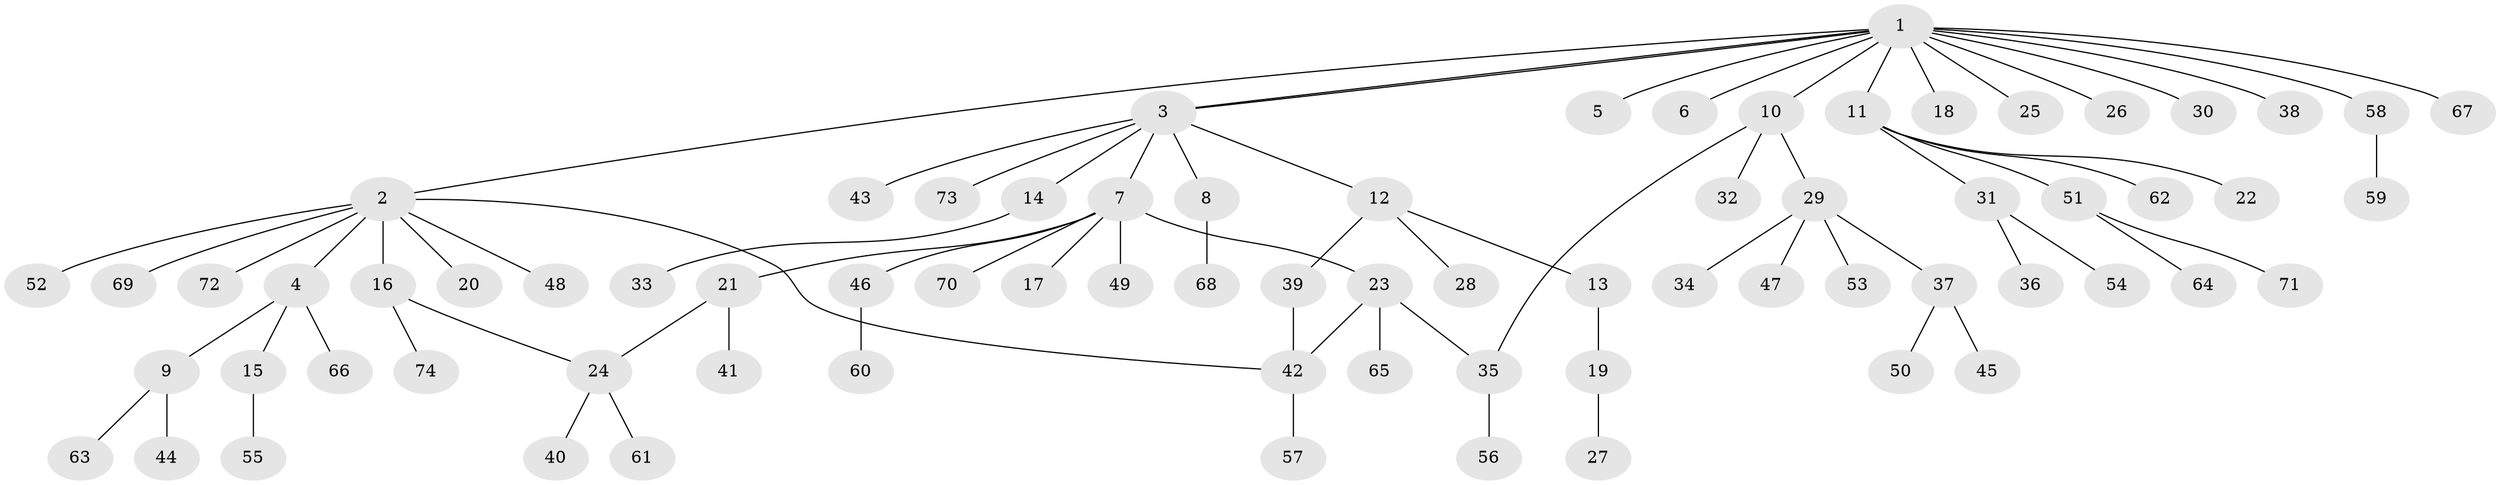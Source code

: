 // Generated by graph-tools (version 1.1) at 2025/14/03/09/25 04:14:34]
// undirected, 74 vertices, 78 edges
graph export_dot {
graph [start="1"]
  node [color=gray90,style=filled];
  1;
  2;
  3;
  4;
  5;
  6;
  7;
  8;
  9;
  10;
  11;
  12;
  13;
  14;
  15;
  16;
  17;
  18;
  19;
  20;
  21;
  22;
  23;
  24;
  25;
  26;
  27;
  28;
  29;
  30;
  31;
  32;
  33;
  34;
  35;
  36;
  37;
  38;
  39;
  40;
  41;
  42;
  43;
  44;
  45;
  46;
  47;
  48;
  49;
  50;
  51;
  52;
  53;
  54;
  55;
  56;
  57;
  58;
  59;
  60;
  61;
  62;
  63;
  64;
  65;
  66;
  67;
  68;
  69;
  70;
  71;
  72;
  73;
  74;
  1 -- 2;
  1 -- 3;
  1 -- 3;
  1 -- 5;
  1 -- 6;
  1 -- 10;
  1 -- 11;
  1 -- 18;
  1 -- 25;
  1 -- 26;
  1 -- 30;
  1 -- 38;
  1 -- 58;
  1 -- 67;
  2 -- 4;
  2 -- 16;
  2 -- 20;
  2 -- 42;
  2 -- 48;
  2 -- 52;
  2 -- 69;
  2 -- 72;
  3 -- 7;
  3 -- 8;
  3 -- 12;
  3 -- 14;
  3 -- 43;
  3 -- 73;
  4 -- 9;
  4 -- 15;
  4 -- 66;
  7 -- 17;
  7 -- 21;
  7 -- 23;
  7 -- 46;
  7 -- 49;
  7 -- 70;
  8 -- 68;
  9 -- 44;
  9 -- 63;
  10 -- 29;
  10 -- 32;
  10 -- 35;
  11 -- 22;
  11 -- 31;
  11 -- 51;
  11 -- 62;
  12 -- 13;
  12 -- 28;
  12 -- 39;
  13 -- 19;
  14 -- 33;
  15 -- 55;
  16 -- 24;
  16 -- 74;
  19 -- 27;
  21 -- 24;
  21 -- 41;
  23 -- 35;
  23 -- 42;
  23 -- 65;
  24 -- 40;
  24 -- 61;
  29 -- 34;
  29 -- 37;
  29 -- 47;
  29 -- 53;
  31 -- 36;
  31 -- 54;
  35 -- 56;
  37 -- 45;
  37 -- 50;
  39 -- 42;
  42 -- 57;
  46 -- 60;
  51 -- 64;
  51 -- 71;
  58 -- 59;
}

